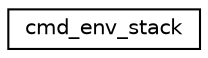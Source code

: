 digraph G
{
  edge [fontname="Helvetica",fontsize="10",labelfontname="Helvetica",labelfontsize="10"];
  node [fontname="Helvetica",fontsize="10",shape=record];
  rankdir="LR";
  Node1 [label="cmd_env_stack",height=0.2,width=0.4,color="black", fillcolor="white", style="filled",URL="$structcmd__env__stack.html"];
}
